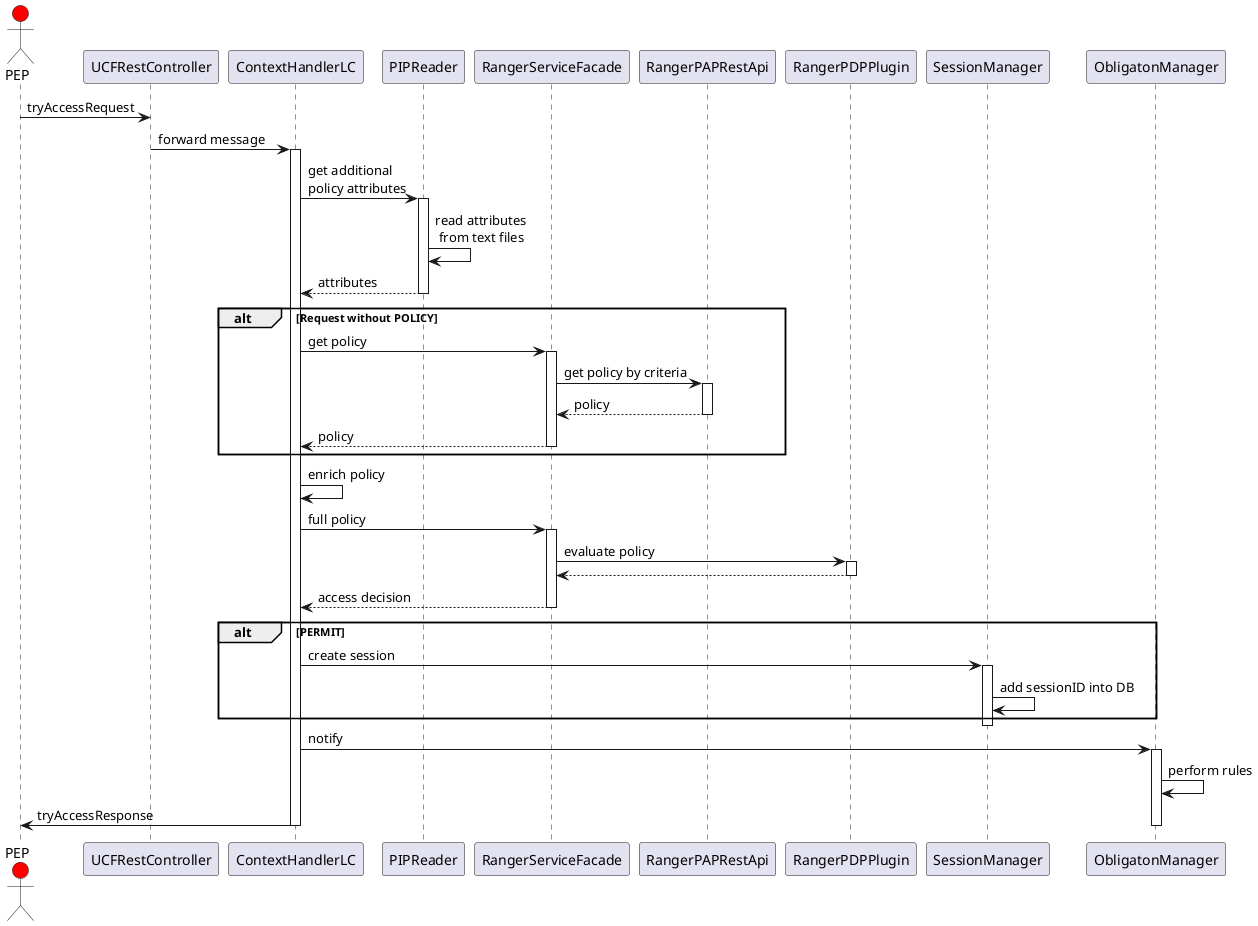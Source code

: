 To view the content as a UML diagram, use PlantUML in eclipse see: http://plantuml.com/eclipse
@startuml
actor PEP #red
participant UCFRestController
participant ContextHandlerLC
participant PIPReader
participant RangerServiceFacade
participant RangerPAPRestApi
participant RangerPDPPlugin
participant SessionManager
participant ObligatonManager
PEP->UCFRestController : tryAccessRequest
UCFRestController->ContextHandlerLC : forward message
activate ContextHandlerLC
ContextHandlerLC->PIPReader : get additional \npolicy attributes
activate PIPReader
PIPReader->PIPReader : read attributes\n from text files
PIPReader --> ContextHandlerLC : attributes
alt Request without POLICY
deactivate PIPReader
	ContextHandlerLC->RangerServiceFacade :  get policy
	activate RangerServiceFacade
	RangerServiceFacade -> RangerPAPRestApi : get policy by criteria
	activate RangerPAPRestApi
	RangerPAPRestApi --> RangerServiceFacade : policy
	deactivate RangerPAPRestApi
	RangerServiceFacade --> ContextHandlerLC : policy
	deactivate RangerServiceFacade
end
ContextHandlerLC->ContextHandlerLC : enrich policy
ContextHandlerLC->RangerServiceFacade : full policy
activate RangerServiceFacade
RangerServiceFacade -> RangerPDPPlugin : evaluate policy
activate RangerPDPPlugin
RangerPDPPlugin --> RangerServiceFacade
deactivate RangerPDPPlugin
RangerServiceFacade --> ContextHandlerLC : access decision
deactivate RangerServiceFacade
alt PERMIT
	ContextHandlerLC->SessionManager : create session
	activate SessionManager
	SessionManager->SessionManager : add sessionID into DB
end
deactivate SessionManager
ContextHandlerLC->ObligatonManager : notify
activate ObligatonManager
ObligatonManager->ObligatonManager : perform rules
ContextHandlerLC->PEP : tryAccessResponse
deactivate ObligatonManager
deactivate ContextHandlerLC
@enduml


